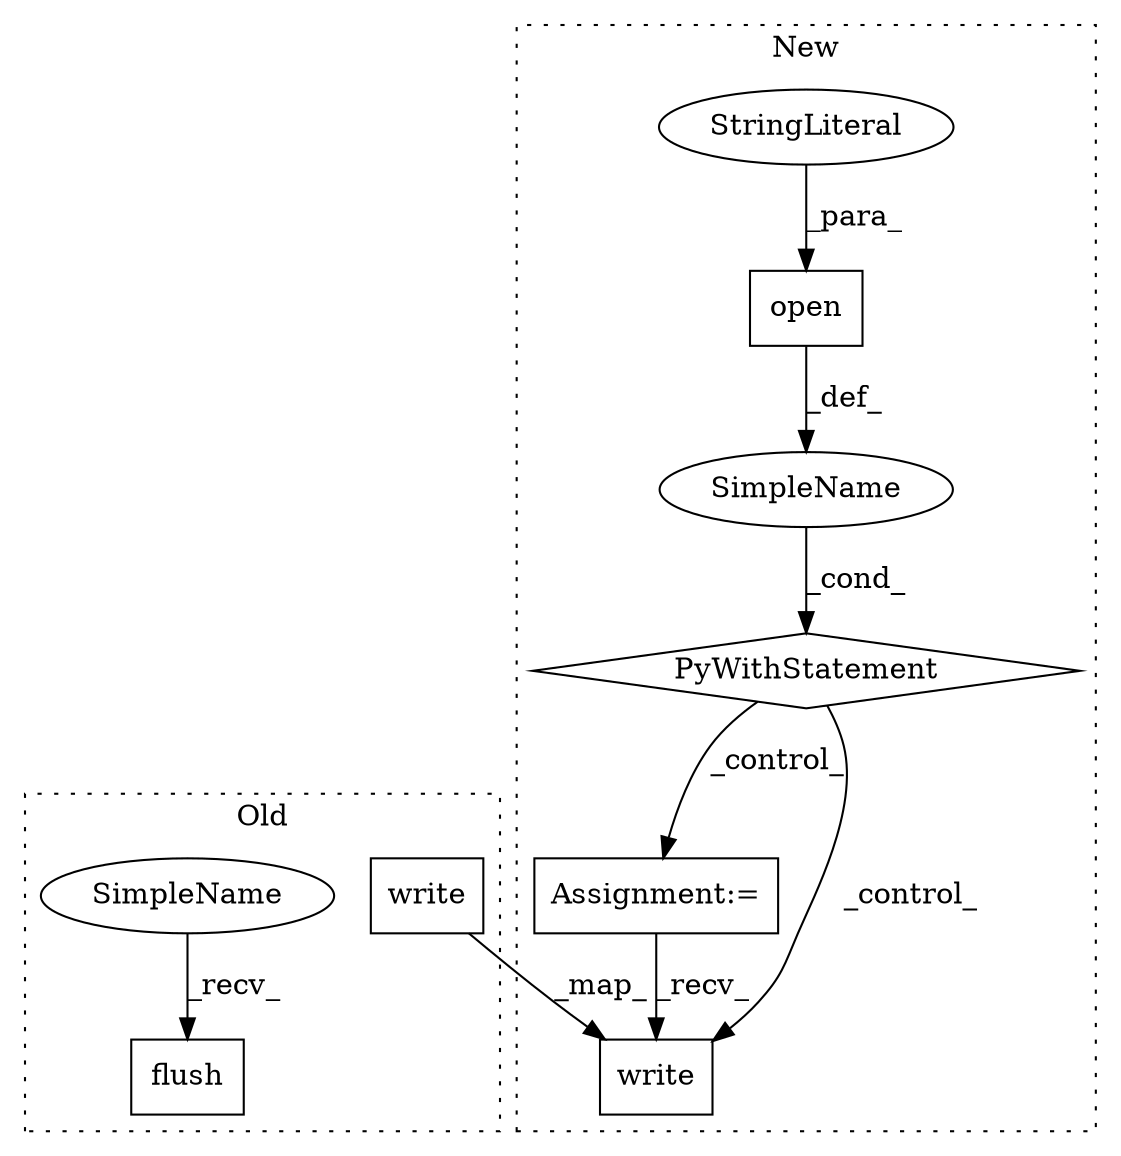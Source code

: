digraph G {
subgraph cluster0 {
1 [label="flush" a="32" s="1170" l="7" shape="box"];
7 [label="write" a="32" s="1139,1157" l="6,1" shape="box"];
9 [label="SimpleName" a="42" s="1168" l="1" shape="ellipse"];
label = "Old";
style="dotted";
}
subgraph cluster1 {
2 [label="open" a="32" s="2882,2903" l="5,1" shape="box"];
3 [label="StringLiteral" a="45" s="2896" l="7" shape="ellipse"];
4 [label="PyWithStatement" a="104" s="2865,2904" l="10,2" shape="diamond"];
5 [label="SimpleName" a="42" s="" l="" shape="ellipse"];
6 [label="Assignment:=" a="7" s="2946" l="1" shape="box"];
8 [label="write" a="32" s="2963,2981" l="6,1" shape="box"];
label = "New";
style="dotted";
}
2 -> 5 [label="_def_"];
3 -> 2 [label="_para_"];
4 -> 8 [label="_control_"];
4 -> 6 [label="_control_"];
5 -> 4 [label="_cond_"];
6 -> 8 [label="_recv_"];
7 -> 8 [label="_map_"];
9 -> 1 [label="_recv_"];
}